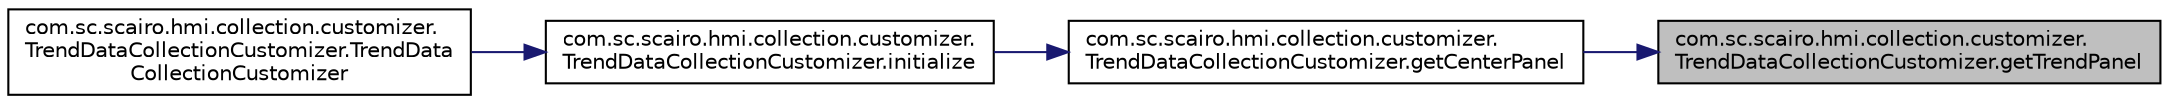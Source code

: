 digraph "com.sc.scairo.hmi.collection.customizer.TrendDataCollectionCustomizer.getTrendPanel"
{
 // LATEX_PDF_SIZE
  edge [fontname="Helvetica",fontsize="10",labelfontname="Helvetica",labelfontsize="10"];
  node [fontname="Helvetica",fontsize="10",shape=record];
  rankdir="RL";
  Node1 [label="com.sc.scairo.hmi.collection.customizer.\lTrendDataCollectionCustomizer.getTrendPanel",height=0.2,width=0.4,color="black", fillcolor="grey75", style="filled", fontcolor="black",tooltip=" "];
  Node1 -> Node2 [dir="back",color="midnightblue",fontsize="10",style="solid",fontname="Helvetica"];
  Node2 [label="com.sc.scairo.hmi.collection.customizer.\lTrendDataCollectionCustomizer.getCenterPanel",height=0.2,width=0.4,color="black", fillcolor="white", style="filled",URL="$classcom_1_1sc_1_1scairo_1_1hmi_1_1collection_1_1customizer_1_1_trend_data_collection_customizer.html#a2cc2cbf7928841a10cb11c5ef8090dd6",tooltip=" "];
  Node2 -> Node3 [dir="back",color="midnightblue",fontsize="10",style="solid",fontname="Helvetica"];
  Node3 [label="com.sc.scairo.hmi.collection.customizer.\lTrendDataCollectionCustomizer.initialize",height=0.2,width=0.4,color="black", fillcolor="white", style="filled",URL="$classcom_1_1sc_1_1scairo_1_1hmi_1_1collection_1_1customizer_1_1_trend_data_collection_customizer.html#ae028444977be676c53afe45cf02bab2e",tooltip=" "];
  Node3 -> Node4 [dir="back",color="midnightblue",fontsize="10",style="solid",fontname="Helvetica"];
  Node4 [label="com.sc.scairo.hmi.collection.customizer.\lTrendDataCollectionCustomizer.TrendData\lCollectionCustomizer",height=0.2,width=0.4,color="black", fillcolor="white", style="filled",URL="$classcom_1_1sc_1_1scairo_1_1hmi_1_1collection_1_1customizer_1_1_trend_data_collection_customizer.html#a897655991ce4acd767db0ebe41a03d04",tooltip=" "];
}
